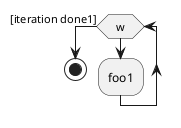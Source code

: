 {
  "sha1": "klizxt6rcfxcau1wqset0dg6imxph53",
  "insertion": {
    "when": "2024-06-03T18:59:33.132Z",
    "user": "plantuml@gmail.com"
  }
}
@startuml
      while (w)
      :foo1;
      endwhile ([iteration done1])
      -> match found in loop?;
      stop
@enduml
